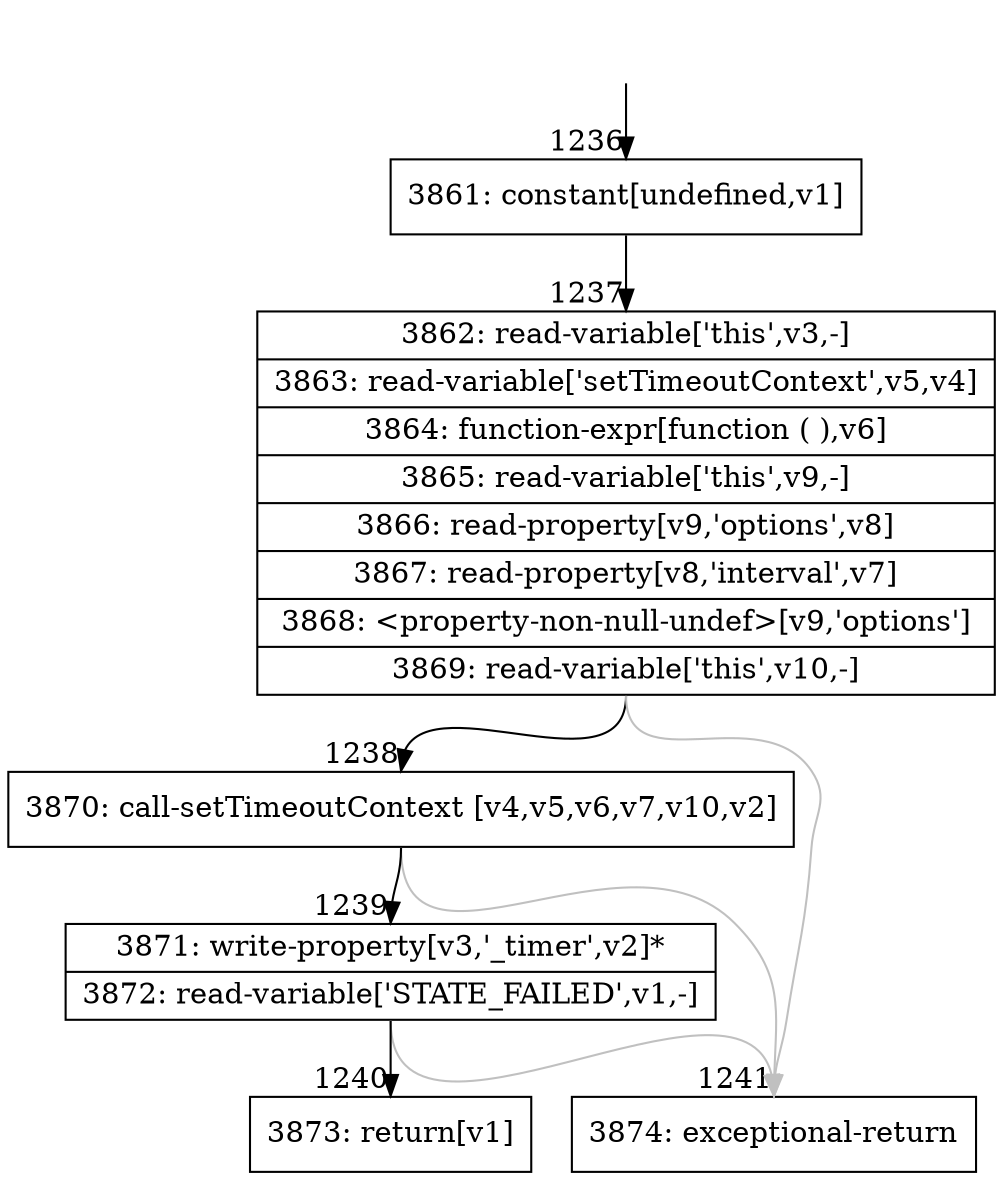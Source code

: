 digraph {
rankdir="TD"
BB_entry114[shape=none,label=""];
BB_entry114 -> BB1236 [tailport=s, headport=n, headlabel="    1236"]
BB1236 [shape=record label="{3861: constant[undefined,v1]}" ] 
BB1236 -> BB1237 [tailport=s, headport=n, headlabel="      1237"]
BB1237 [shape=record label="{3862: read-variable['this',v3,-]|3863: read-variable['setTimeoutContext',v5,v4]|3864: function-expr[function ( ),v6]|3865: read-variable['this',v9,-]|3866: read-property[v9,'options',v8]|3867: read-property[v8,'interval',v7]|3868: \<property-non-null-undef\>[v9,'options']|3869: read-variable['this',v10,-]}" ] 
BB1237 -> BB1238 [tailport=s, headport=n, headlabel="      1238"]
BB1237 -> BB1241 [tailport=s, headport=n, color=gray, headlabel="      1241"]
BB1238 [shape=record label="{3870: call-setTimeoutContext [v4,v5,v6,v7,v10,v2]}" ] 
BB1238 -> BB1239 [tailport=s, headport=n, headlabel="      1239"]
BB1238 -> BB1241 [tailport=s, headport=n, color=gray]
BB1239 [shape=record label="{3871: write-property[v3,'_timer',v2]*|3872: read-variable['STATE_FAILED',v1,-]}" ] 
BB1239 -> BB1240 [tailport=s, headport=n, headlabel="      1240"]
BB1239 -> BB1241 [tailport=s, headport=n, color=gray]
BB1240 [shape=record label="{3873: return[v1]}" ] 
BB1241 [shape=record label="{3874: exceptional-return}" ] 
//#$~ 1976
}
